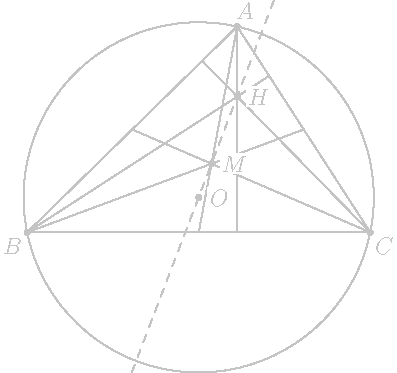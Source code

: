 import geometry;
size(7cm);

pen penColor = rgb("c5c5c5");


triangle t = triangleabc(5, 6, 7);

point A = t.C;
point B = t.A;
point C = t.B;

circle w = circle(t);

point O = w.C;
point H = orthocentercenter(t);
point M = centroid(t);

point A1 = midpoint(segment(C, B));
point C1 = midpoint(segment(A, B));
point B1 = midpoint(segment(C, A));

point Ha = intersectionpoint(line(A, H), line(B, C));
point Hb = intersectionpoint(line(B, H), line(A, C));
point Hc = intersectionpoint(line(C, H), line(B, A));

//draw 

draw(t, penColor);

dot("$A$", A, N+E*0.5, fontsize(12) + penColor);
dot("$B$", B, SW, fontsize(12) + penColor);
dot("$C$", C, SE, fontsize(12) + penColor);



draw(line(O, H), penColor+dashed);

draw(w, penColor);

draw(segment(A, A1), penColor);
draw(segment(C, C1), penColor);
draw(segment(B, B1), penColor);

draw(segment(A, Ha), penColor);
draw(segment(C, Hc), penColor);
draw(segment(B, Hb), penColor);


dot(Label("$M$", UnFill), M, E*1.5, fontsize(12) + penColor);
dot(Label("$O$", UnFill), O, E*1.5, fontsize(12) + penColor);
dot(Label("$H$", UnFill), H, E*1.5, fontsize(12) + penColor);

